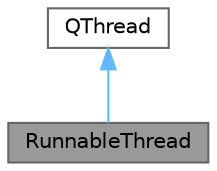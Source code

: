 digraph "RunnableThread"
{
 // LATEX_PDF_SIZE
  bgcolor="transparent";
  edge [fontname=Helvetica,fontsize=10,labelfontname=Helvetica,labelfontsize=10];
  node [fontname=Helvetica,fontsize=10,shape=box,height=0.2,width=0.4];
  Node1 [id="Node000001",label="RunnableThread",height=0.2,width=0.4,color="gray40", fillcolor="grey60", style="filled", fontcolor="black",tooltip="运行 QRunnable 的线程类。"];
  Node2 -> Node1 [id="edge1_Node000001_Node000002",dir="back",color="steelblue1",style="solid",tooltip=" "];
  Node2 [id="Node000002",label="QThread",height=0.2,width=0.4,color="gray40", fillcolor="white", style="filled",tooltip=" "];
}
